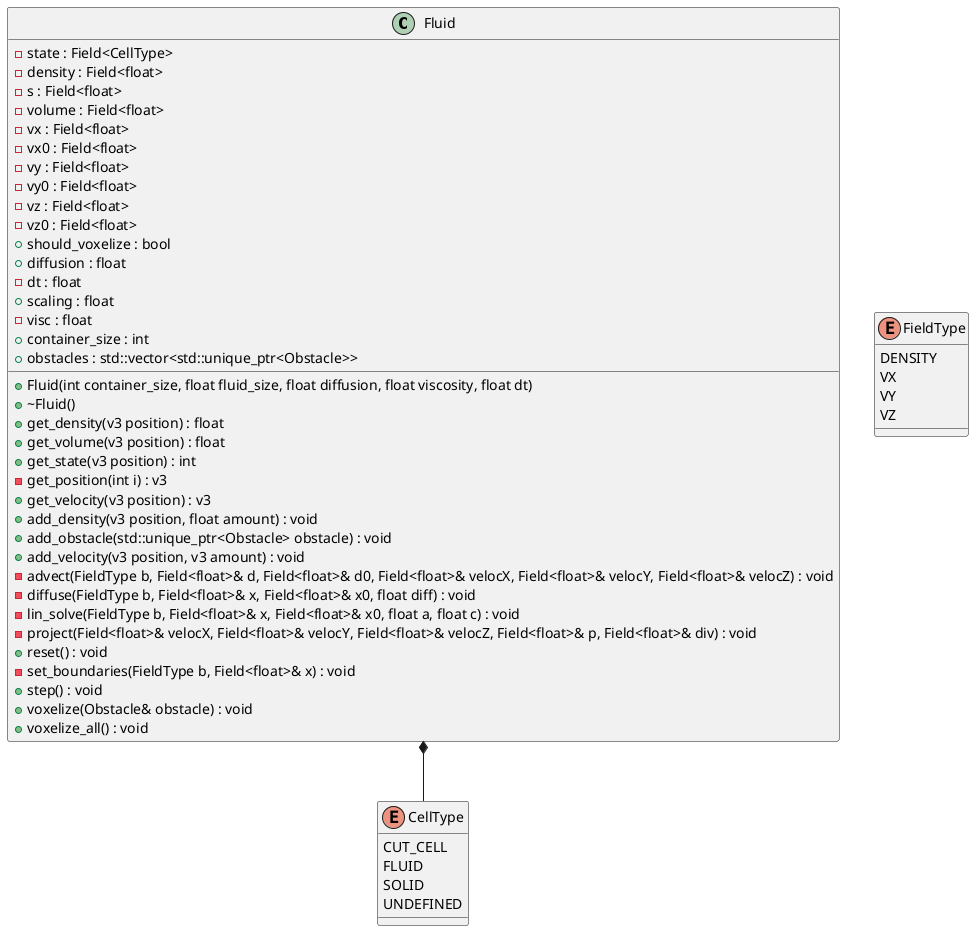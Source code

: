 @startuml





/' Objects '/

class Fluid {
	+Fluid(int container_size, float fluid_size, float diffusion, float viscosity, float dt)
	+~Fluid()
	-state : Field<CellType>
	-density : Field<float>
	-s : Field<float>
	-volume : Field<float>
	-vx : Field<float>
	-vx0 : Field<float>
	-vy : Field<float>
	-vy0 : Field<float>
	-vz : Field<float>
	-vz0 : Field<float>
	+should_voxelize : bool
	+diffusion : float
	-dt : float
	+get_density(v3 position) : float
	+get_volume(v3 position) : float
	+scaling : float
	-visc : float
	+container_size : int
	+get_state(v3 position) : int
	+obstacles : std::vector<std::unique_ptr<Obstacle>>
	-get_position(int i) : v3
	+get_velocity(v3 position) : v3
	+add_density(v3 position, float amount) : void
	+add_obstacle(std::unique_ptr<Obstacle> obstacle) : void
	+add_velocity(v3 position, v3 amount) : void
	-advect(FieldType b, Field<float>& d, Field<float>& d0, Field<float>& velocX, Field<float>& velocY, Field<float>& velocZ) : void
	-diffuse(FieldType b, Field<float>& x, Field<float>& x0, float diff) : void
	-lin_solve(FieldType b, Field<float>& x, Field<float>& x0, float a, float c) : void
	-project(Field<float>& velocX, Field<float>& velocY, Field<float>& velocZ, Field<float>& p, Field<float>& div) : void
	+reset() : void
	-set_boundaries(FieldType b, Field<float>& x) : void
	+step() : void
	+voxelize(Obstacle& obstacle) : void
	+voxelize_all() : void
}


enum CellType {
	CUT_CELL
	FLUID
	SOLID
	UNDEFINED
}


enum FieldType {
	DENSITY
	VX
	VY
	VZ
}





/' Inheritance relationships '/




/' Aggregation relationships '/

Fluid *-- CellType






/' Nested objects '/



@enduml
